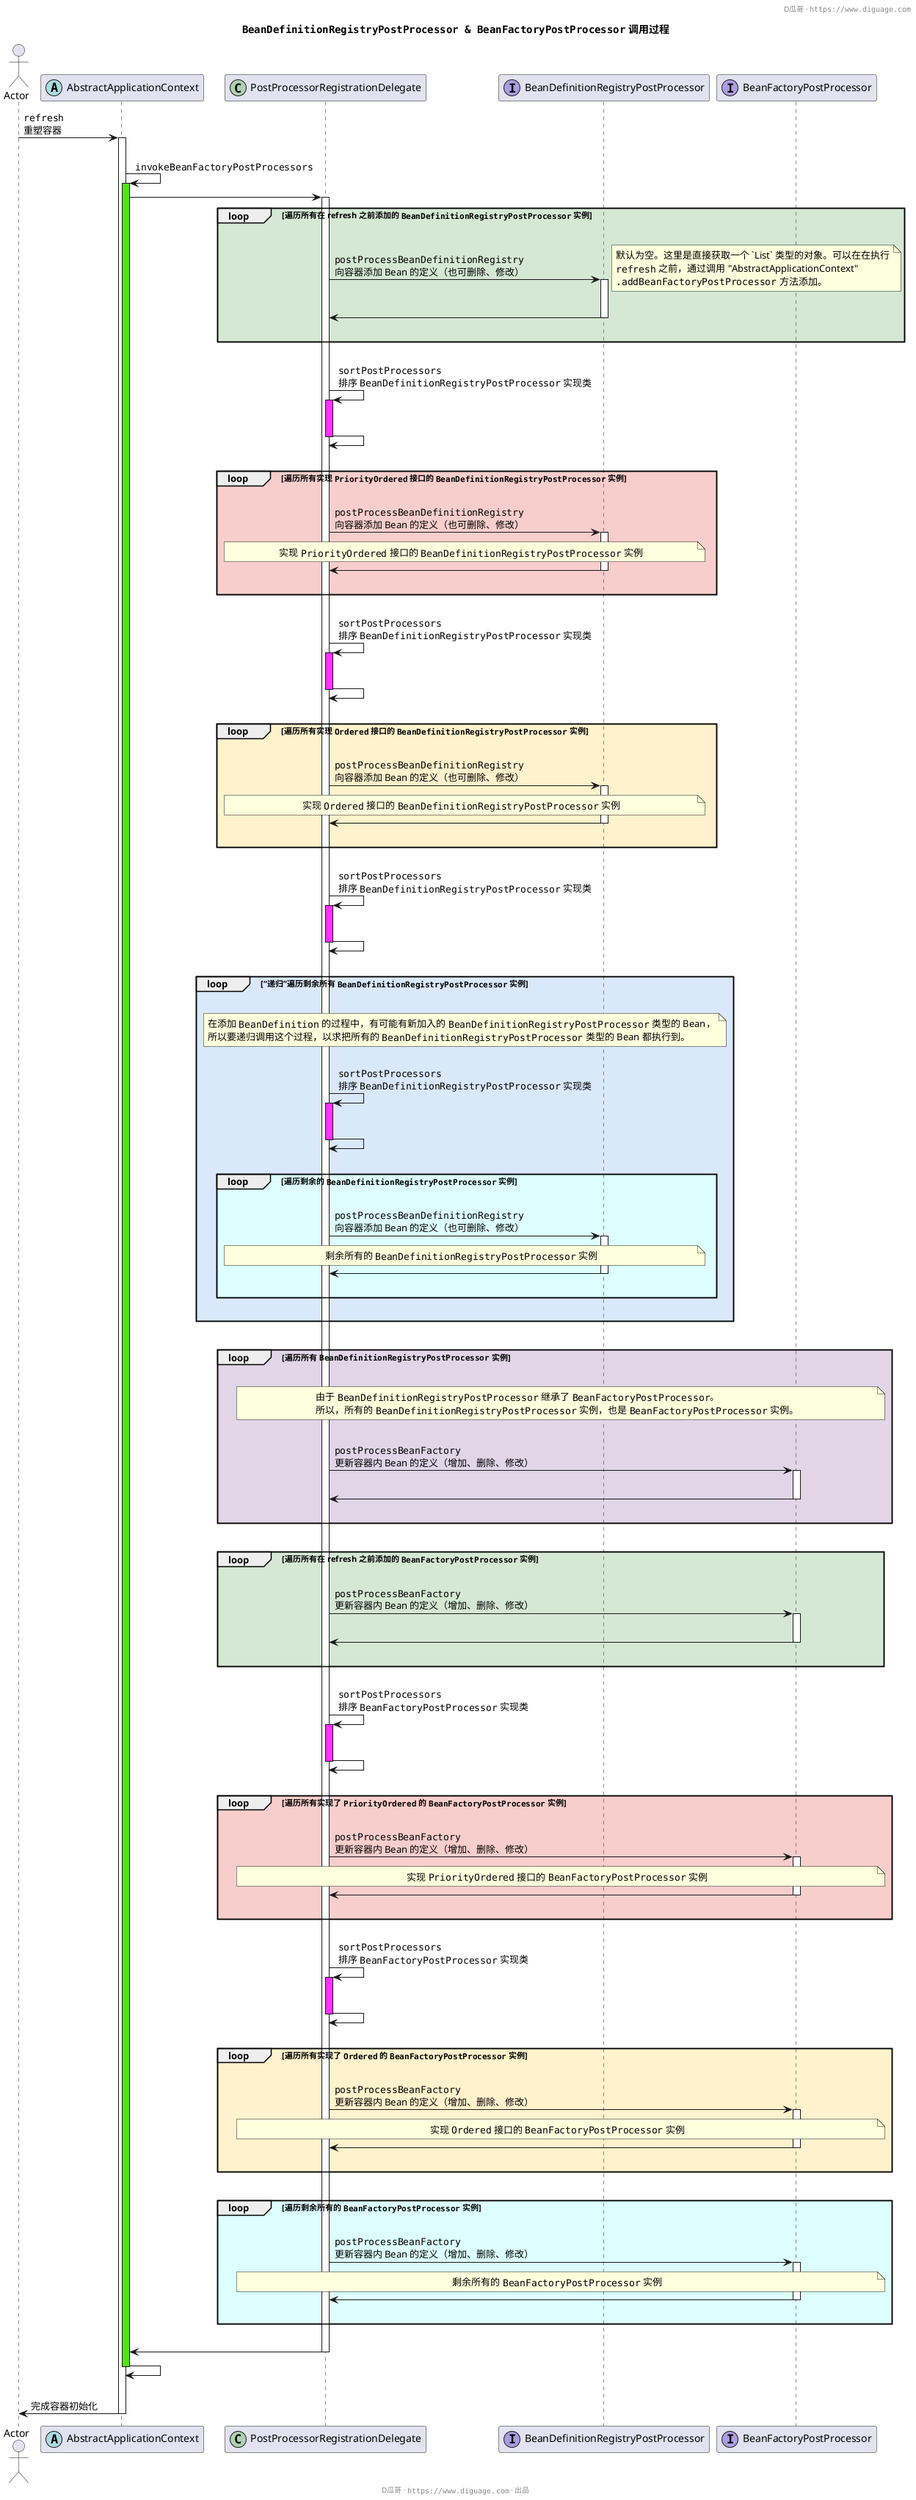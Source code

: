 @startuml
header D瓜哥 · ""https://www.diguage.com""

title **""BeanDefinitionRegistryPostProcessor & BeanFactoryPostProcessor"" 调用过程**


actor Actor
participant AbstractApplicationContext << (A,#AADCDF) >>
participant PostProcessorRegistrationDelegate << (C,#ADD1B2) >>
participant BeanDefinitionRegistryPostProcessor << (I,#AB9DE1) >>
participant BeanFactoryPostProcessor << (I,#AB9DE1) >>

Actor -> AbstractApplicationContext: ""refresh""\n重塑容器
activate AbstractApplicationContext

    |||

    AbstractApplicationContext -> AbstractApplicationContext: ""invokeBeanFactoryPostProcessors""
    activate AbstractApplicationContext #53E516
        AbstractApplicationContext -> PostProcessorRegistrationDelegate:
        activate PostProcessorRegistrationDelegate
            loop #D5E8D4 **遍历所有在 refresh 之前添加的 ""BeanDefinitionRegistryPostProcessor"" 实例**

                |||

                PostProcessorRegistrationDelegate -> BeanDefinitionRegistryPostProcessor: ""postProcessBeanDefinitionRegistry""\n向容器添加 Bean 的定义（也可删除、修改）
                activate BeanDefinitionRegistryPostProcessor
                note right: 默认为空。这里是直接获取一个 `List` 类型的对象。可以在在执行\n""refresh"" 之前，通过调用 "AbstractApplicationContext"\n"".addBeanFactoryPostProcessor"" 方法添加。

                |||

                PostProcessorRegistrationDelegate <- BeanDefinitionRegistryPostProcessor
                deactivate BeanDefinitionRegistryPostProcessor

                |||

            end

            |||

            PostProcessorRegistrationDelegate -> PostProcessorRegistrationDelegate: ""sortPostProcessors""\n排序 ""BeanDefinitionRegistryPostProcessor"" 实现类
            activate PostProcessorRegistrationDelegate #FF33FF
            |||
            PostProcessorRegistrationDelegate -> PostProcessorRegistrationDelegate
            deactivate PostProcessorRegistrationDelegate

            |||

            loop #F8CECC **遍历所有实现 ""PriorityOrdered"" 接口的 ""BeanDefinitionRegistryPostProcessor"" 实例**

                |||

                PostProcessorRegistrationDelegate -> BeanDefinitionRegistryPostProcessor: ""postProcessBeanDefinitionRegistry""\n向容器添加 Bean 的定义（也可删除、修改）
                activate BeanDefinitionRegistryPostProcessor
                note over PostProcessorRegistrationDelegate,BeanDefinitionRegistryPostProcessor: 实现 ""PriorityOrdered"" 接口的 ""BeanDefinitionRegistryPostProcessor"" 实例
                PostProcessorRegistrationDelegate <- BeanDefinitionRegistryPostProcessor
                deactivate BeanDefinitionRegistryPostProcessor

                |||

            end

            |||

            PostProcessorRegistrationDelegate -> PostProcessorRegistrationDelegate: ""sortPostProcessors""\n排序 ""BeanDefinitionRegistryPostProcessor"" 实现类
            activate PostProcessorRegistrationDelegate #FF33FF
            |||
            PostProcessorRegistrationDelegate -> PostProcessorRegistrationDelegate
            deactivate PostProcessorRegistrationDelegate

            |||

            loop #FFF2CC **遍历所有实现 ""Ordered"" 接口的 ""BeanDefinitionRegistryPostProcessor"" 实例**

                |||

                PostProcessorRegistrationDelegate -> BeanDefinitionRegistryPostProcessor: ""postProcessBeanDefinitionRegistry""\n向容器添加 Bean 的定义（也可删除、修改）
                activate BeanDefinitionRegistryPostProcessor
                note over PostProcessorRegistrationDelegate,BeanDefinitionRegistryPostProcessor: 实现 ""Ordered"" 接口的 ""BeanDefinitionRegistryPostProcessor"" 实例
                PostProcessorRegistrationDelegate <- BeanDefinitionRegistryPostProcessor
                deactivate BeanDefinitionRegistryPostProcessor

                |||

            end

            |||

            PostProcessorRegistrationDelegate -> PostProcessorRegistrationDelegate: ""sortPostProcessors""\n排序 ""BeanDefinitionRegistryPostProcessor"" 实现类
            activate PostProcessorRegistrationDelegate #FF33FF
            |||
            PostProcessorRegistrationDelegate -> PostProcessorRegistrationDelegate
            deactivate PostProcessorRegistrationDelegate

            |||

            loop #DAE8FC **“递归”遍历剩余所有 ""BeanDefinitionRegistryPostProcessor"" 实例**

                |||

                note over PostProcessorRegistrationDelegate,BeanDefinitionRegistryPostProcessor: 在添加 ""BeanDefinition"" 的过程中，有可能有新加入的 ""BeanDefinitionRegistryPostProcessor"" 类型的 Bean，\n所以要递归调用这个过程，以求把所有的 ""BeanDefinitionRegistryPostProcessor"" 类型的 Bean 都执行到。

                |||

                PostProcessorRegistrationDelegate -> PostProcessorRegistrationDelegate: ""sortPostProcessors""\n排序 ""BeanDefinitionRegistryPostProcessor"" 实现类
                activate PostProcessorRegistrationDelegate #FF33FF
                |||
                PostProcessorRegistrationDelegate -> PostProcessorRegistrationDelegate
                deactivate PostProcessorRegistrationDelegate

                |||

                loop #DDFFFF **遍历剩余的 ""BeanDefinitionRegistryPostProcessor"" 实例**

                    |||

                    PostProcessorRegistrationDelegate -> BeanDefinitionRegistryPostProcessor: ""postProcessBeanDefinitionRegistry""\n向容器添加 Bean 的定义（也可删除、修改）
                    activate BeanDefinitionRegistryPostProcessor
                    note over PostProcessorRegistrationDelegate,BeanDefinitionRegistryPostProcessor: 剩余所有的 ""BeanDefinitionRegistryPostProcessor"" 实例
                    PostProcessorRegistrationDelegate <- BeanDefinitionRegistryPostProcessor
                    deactivate BeanDefinitionRegistryPostProcessor

                    |||

                end

                |||

            end

            |||

            loop #E1D5E7 **遍历所有 ""BeanDefinitionRegistryPostProcessor"" 实例**

                |||

                note over PostProcessorRegistrationDelegate,BeanFactoryPostProcessor: 由于 ""BeanDefinitionRegistryPostProcessor"" 继承了 ""BeanFactoryPostProcessor""。\n所以，所有的 ""BeanDefinitionRegistryPostProcessor"" 实例，也是 ""BeanFactoryPostProcessor"" 实例。

                |||

                PostProcessorRegistrationDelegate -> BeanFactoryPostProcessor: ""postProcessBeanFactory""\n更新容器内 Bean 的定义（增加、删除、修改）
                activate BeanFactoryPostProcessor

                |||

                PostProcessorRegistrationDelegate <- BeanFactoryPostProcessor
                deactivate BeanFactoryPostProcessor

                |||

            end

            |||

            loop #D5E8D4 **遍历所有在 refresh 之前添加的 ""BeanFactoryPostProcessor"" 实例**

                |||

                PostProcessorRegistrationDelegate -> BeanFactoryPostProcessor: ""postProcessBeanFactory""\n更新容器内 Bean 的定义（增加、删除、修改）
                activate BeanFactoryPostProcessor

                |||

                PostProcessorRegistrationDelegate <- BeanFactoryPostProcessor
                deactivate BeanFactoryPostProcessor

                |||

            end

            |||

            PostProcessorRegistrationDelegate -> PostProcessorRegistrationDelegate: ""sortPostProcessors""\n排序 ""BeanFactoryPostProcessor"" 实现类
            activate PostProcessorRegistrationDelegate #FF33FF
            |||
            PostProcessorRegistrationDelegate -> PostProcessorRegistrationDelegate
            deactivate PostProcessorRegistrationDelegate

            |||

            loop #F8CECC **遍历所有实现了 ""PriorityOrdered"" 的 ""BeanFactoryPostProcessor"" 实例**

                |||

                PostProcessorRegistrationDelegate -> BeanFactoryPostProcessor: ""postProcessBeanFactory""\n更新容器内 Bean 的定义（增加、删除、修改）
                note over PostProcessorRegistrationDelegate,BeanFactoryPostProcessor: 实现 ""PriorityOrdered"" 接口的 ""BeanFactoryPostProcessor"" 实例
                activate BeanFactoryPostProcessor
                PostProcessorRegistrationDelegate <- BeanFactoryPostProcessor
                deactivate BeanFactoryPostProcessor

                |||

            end

            |||

            PostProcessorRegistrationDelegate -> PostProcessorRegistrationDelegate: ""sortPostProcessors""\n排序 ""BeanFactoryPostProcessor"" 实现类
            activate PostProcessorRegistrationDelegate #FF33FF
            |||
            PostProcessorRegistrationDelegate -> PostProcessorRegistrationDelegate
            deactivate PostProcessorRegistrationDelegate

            |||

            loop #FFF2CC **遍历所有实现了 ""Ordered"" 的 ""BeanFactoryPostProcessor"" 实例**

                |||

                PostProcessorRegistrationDelegate -> BeanFactoryPostProcessor: ""postProcessBeanFactory""\n更新容器内 Bean 的定义（增加、删除、修改）
                note over PostProcessorRegistrationDelegate,BeanFactoryPostProcessor: 实现 ""Ordered"" 接口的 ""BeanFactoryPostProcessor"" 实例
                activate BeanFactoryPostProcessor
                PostProcessorRegistrationDelegate <- BeanFactoryPostProcessor
                deactivate BeanFactoryPostProcessor

                |||

            end

            |||

            loop #DDFFFF **遍历剩余所有的 ""BeanFactoryPostProcessor"" 实例**

                |||

                PostProcessorRegistrationDelegate -> BeanFactoryPostProcessor: ""postProcessBeanFactory""\n更新容器内 Bean 的定义（增加、删除、修改）
                note over PostProcessorRegistrationDelegate,BeanFactoryPostProcessor: 剩余所有的 ""BeanFactoryPostProcessor"" 实例
                activate BeanFactoryPostProcessor
                PostProcessorRegistrationDelegate <- BeanFactoryPostProcessor
                deactivate BeanFactoryPostProcessor

                |||

            end

            |||

        AbstractApplicationContext <- PostProcessorRegistrationDelegate
        deactivate PostProcessorRegistrationDelegate
    AbstractApplicationContext -> AbstractApplicationContext
    deactivate AbstractApplicationContext

    |||

Actor <- AbstractApplicationContext: 完成容器初始化
deactivate AbstractApplicationContext

footer D瓜哥 · ""https://www.diguage.com"" · 出品
@enduml
